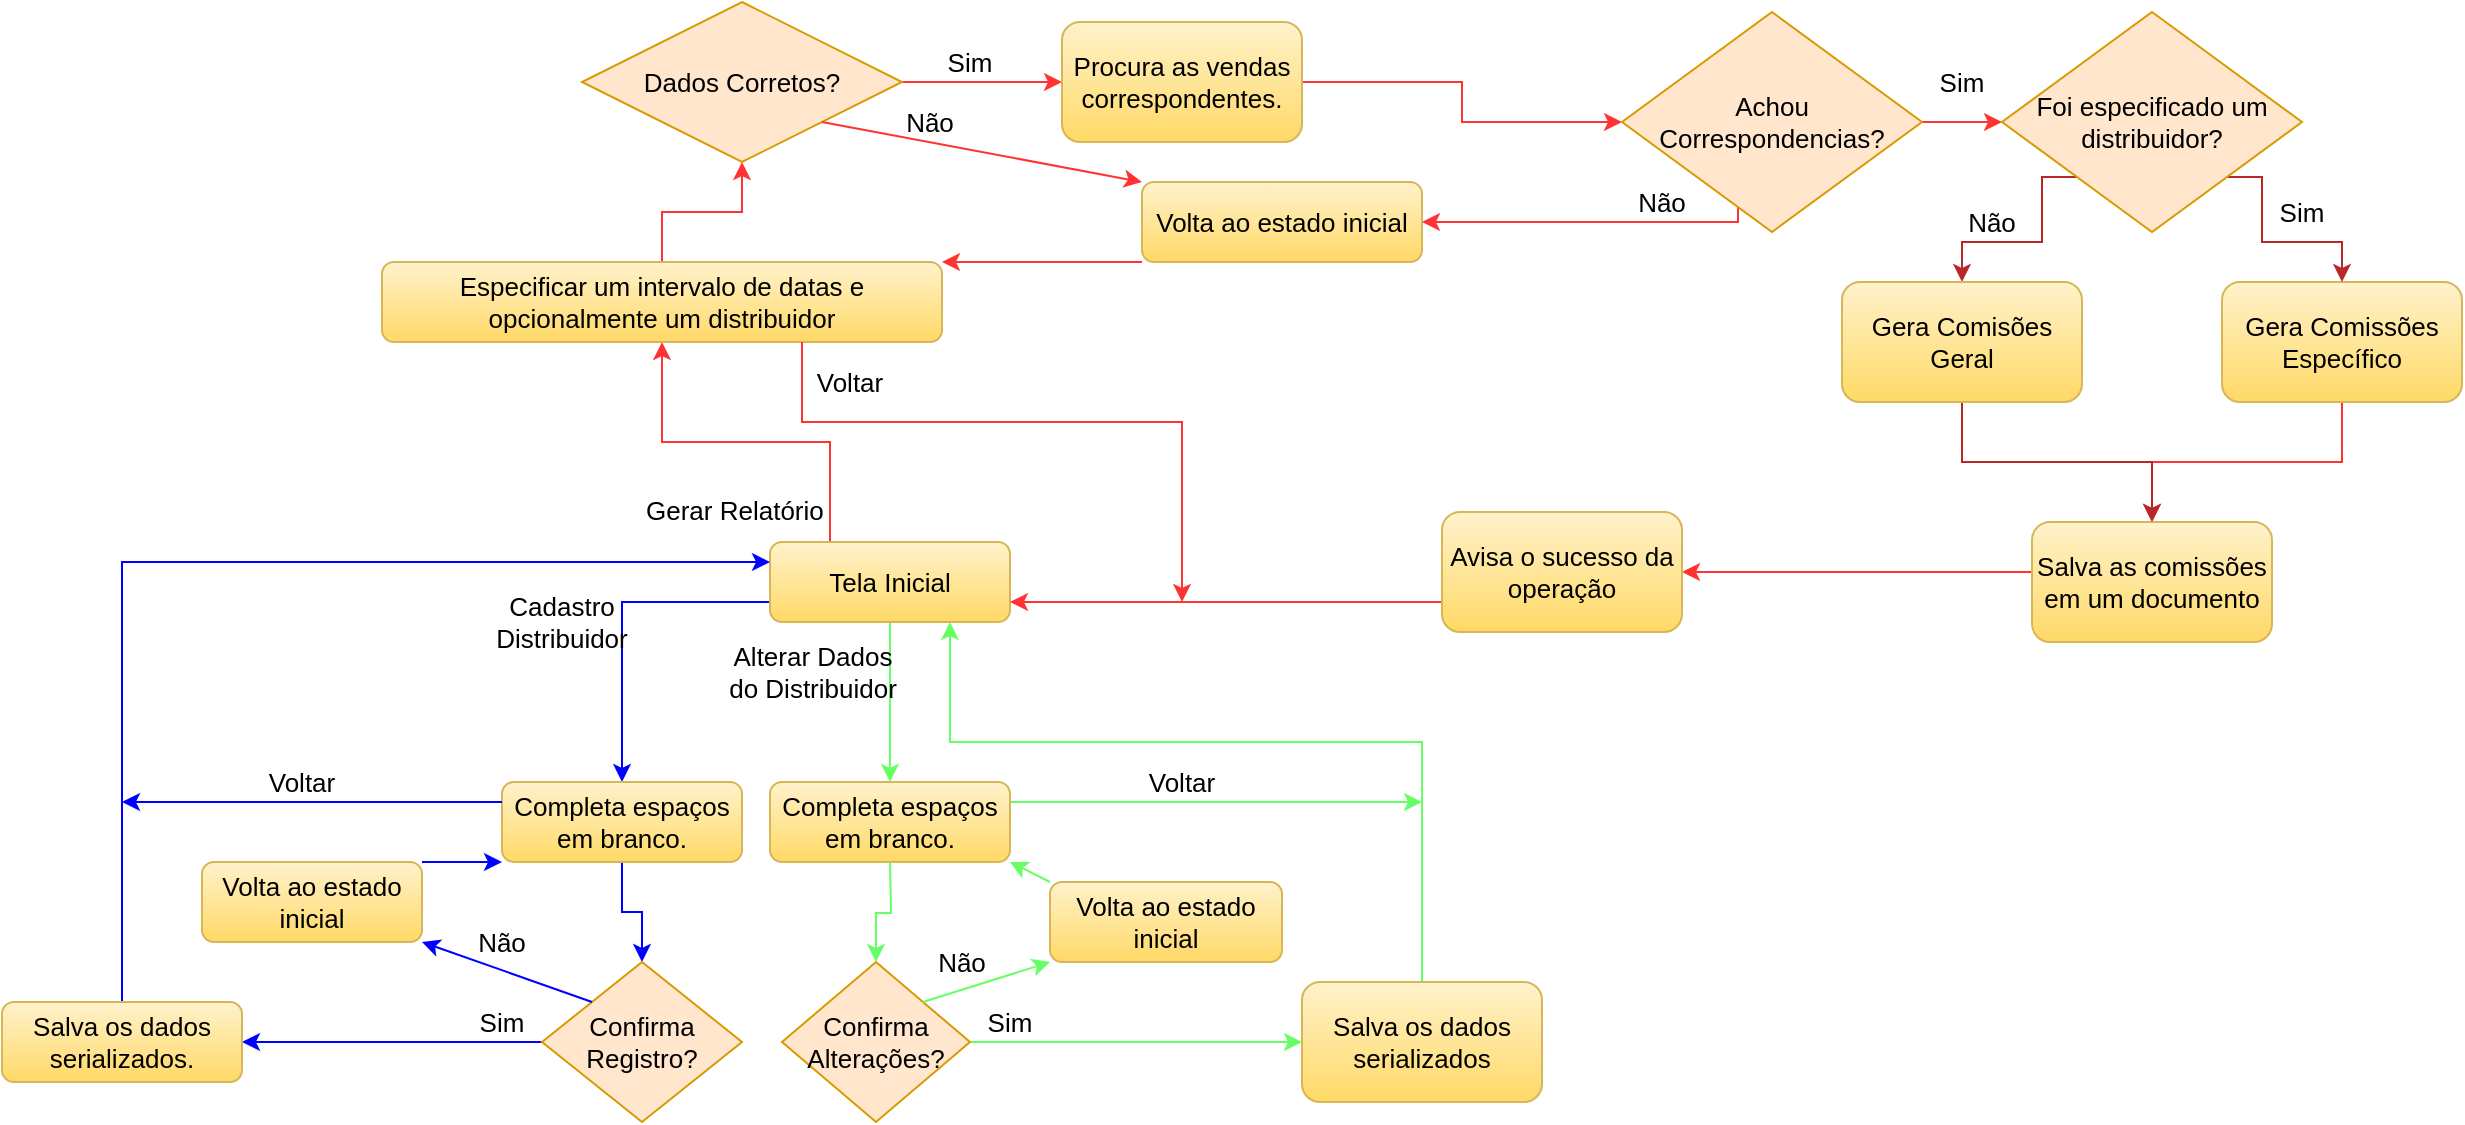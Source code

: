 <mxfile version="12.9.12" type="google"><diagram id="C5RBs43oDa-KdzZeNtuy" name="Page-1"><mxGraphModel dx="742" dy="1662" grid="1" gridSize="10" guides="1" tooltips="1" connect="1" arrows="1" fold="1" page="1" pageScale="1" pageWidth="827" pageHeight="1169" math="0" shadow="0"><root><mxCell id="WIyWlLk6GJQsqaUBKTNV-0"/><mxCell id="WIyWlLk6GJQsqaUBKTNV-1" parent="WIyWlLk6GJQsqaUBKTNV-0"/><mxCell id="YImoCRX8u-OlpmD1seET-1" value="" style="edgeStyle=orthogonalEdgeStyle;rounded=0;orthogonalLoop=1;jettySize=auto;html=1;exitX=0;exitY=0.75;exitDx=0;exitDy=0;strokeColor=#0000FF;fontSize=13;" edge="1" parent="WIyWlLk6GJQsqaUBKTNV-1" source="WIyWlLk6GJQsqaUBKTNV-7" target="YImoCRX8u-OlpmD1seET-0"><mxGeometry relative="1" as="geometry"/></mxCell><mxCell id="YImoCRX8u-OlpmD1seET-22" value="" style="edgeStyle=orthogonalEdgeStyle;rounded=0;orthogonalLoop=1;jettySize=auto;html=1;strokeColor=#66FF66;fontSize=13;" edge="1" parent="WIyWlLk6GJQsqaUBKTNV-1" source="WIyWlLk6GJQsqaUBKTNV-7" target="YImoCRX8u-OlpmD1seET-21"><mxGeometry relative="1" as="geometry"/></mxCell><mxCell id="YImoCRX8u-OlpmD1seET-40" value="" style="edgeStyle=orthogonalEdgeStyle;rounded=0;orthogonalLoop=1;jettySize=auto;html=1;strokeColor=#FF3333;exitX=0.25;exitY=0;exitDx=0;exitDy=0;fontSize=13;" edge="1" parent="WIyWlLk6GJQsqaUBKTNV-1" source="WIyWlLk6GJQsqaUBKTNV-7" target="YImoCRX8u-OlpmD1seET-39"><mxGeometry relative="1" as="geometry"/></mxCell><mxCell id="WIyWlLk6GJQsqaUBKTNV-7" value="Tela Inicial" style="rounded=1;whiteSpace=wrap;html=1;fontSize=13;glass=0;strokeWidth=1;shadow=0;fillColor=#fff2cc;strokeColor=#d6b656;gradientColor=#ffd966;" parent="WIyWlLk6GJQsqaUBKTNV-1" vertex="1"><mxGeometry x="414" y="180" width="120" height="40" as="geometry"/></mxCell><mxCell id="YImoCRX8u-OlpmD1seET-43" value="" style="edgeStyle=orthogonalEdgeStyle;rounded=0;orthogonalLoop=1;jettySize=auto;html=1;strokeColor=#FF3333;entryX=0.5;entryY=1;entryDx=0;entryDy=0;fontSize=13;" edge="1" parent="WIyWlLk6GJQsqaUBKTNV-1" source="YImoCRX8u-OlpmD1seET-39" target="YImoCRX8u-OlpmD1seET-44"><mxGeometry relative="1" as="geometry"><mxPoint x="740" y="110" as="targetPoint"/></mxGeometry></mxCell><mxCell id="YImoCRX8u-OlpmD1seET-39" value="Especificar um intervalo de datas e opcionalmente um distribuidor" style="rounded=1;whiteSpace=wrap;html=1;fontSize=13;glass=0;strokeWidth=1;shadow=0;fillColor=#fff2cc;strokeColor=#d6b656;gradientColor=#ffd966;" vertex="1" parent="WIyWlLk6GJQsqaUBKTNV-1"><mxGeometry x="220" y="40" width="280" height="40" as="geometry"/></mxCell><mxCell id="YImoCRX8u-OlpmD1seET-35" style="edgeStyle=orthogonalEdgeStyle;rounded=0;orthogonalLoop=1;jettySize=auto;html=1;exitX=1;exitY=0.25;exitDx=0;exitDy=0;strokeColor=#66FF66;fontSize=13;" edge="1" parent="WIyWlLk6GJQsqaUBKTNV-1" source="YImoCRX8u-OlpmD1seET-21"><mxGeometry relative="1" as="geometry"><mxPoint x="740" y="310" as="targetPoint"/></mxGeometry></mxCell><mxCell id="YImoCRX8u-OlpmD1seET-21" value="&lt;span style=&quot;font-size: 13px;&quot;&gt;Completa espaços em branco.&lt;/span&gt;" style="rounded=1;whiteSpace=wrap;html=1;fontSize=13;glass=0;strokeWidth=1;shadow=0;fillColor=#fff2cc;strokeColor=#d6b656;gradientColor=#ffd966;" vertex="1" parent="WIyWlLk6GJQsqaUBKTNV-1"><mxGeometry x="414" y="300" width="120" height="40" as="geometry"/></mxCell><mxCell id="YImoCRX8u-OlpmD1seET-4" value="" style="edgeStyle=orthogonalEdgeStyle;rounded=0;orthogonalLoop=1;jettySize=auto;html=1;strokeColor=#0000FF;fontSize=13;" edge="1" parent="WIyWlLk6GJQsqaUBKTNV-1" source="YImoCRX8u-OlpmD1seET-0" target="YImoCRX8u-OlpmD1seET-3"><mxGeometry relative="1" as="geometry"/></mxCell><mxCell id="YImoCRX8u-OlpmD1seET-0" value="Completa espaços em branco." style="rounded=1;whiteSpace=wrap;html=1;fontSize=13;glass=0;strokeWidth=1;shadow=0;fillColor=#fff2cc;strokeColor=#d6b656;gradientColor=#ffd966;" vertex="1" parent="WIyWlLk6GJQsqaUBKTNV-1"><mxGeometry x="280" y="300" width="120" height="40" as="geometry"/></mxCell><mxCell id="YImoCRX8u-OlpmD1seET-2" value="Cadastro Distribuidor" style="text;html=1;strokeColor=none;fillColor=none;align=center;verticalAlign=middle;whiteSpace=wrap;rounded=0;fontSize=13;" vertex="1" parent="WIyWlLk6GJQsqaUBKTNV-1"><mxGeometry x="290" y="210" width="40" height="20" as="geometry"/></mxCell><mxCell id="YImoCRX8u-OlpmD1seET-6" value="" style="edgeStyle=orthogonalEdgeStyle;rounded=0;orthogonalLoop=1;jettySize=auto;html=1;entryX=1;entryY=0.5;entryDx=0;entryDy=0;strokeColor=#0000FF;fontSize=13;" edge="1" parent="WIyWlLk6GJQsqaUBKTNV-1" source="YImoCRX8u-OlpmD1seET-3" target="YImoCRX8u-OlpmD1seET-7"><mxGeometry relative="1" as="geometry"><mxPoint x="110" y="430" as="targetPoint"/></mxGeometry></mxCell><mxCell id="YImoCRX8u-OlpmD1seET-3" value="Confirma Registro?" style="rhombus;whiteSpace=wrap;html=1;fillColor=#ffe6cc;strokeColor=#d79b00;fontSize=13;" vertex="1" parent="WIyWlLk6GJQsqaUBKTNV-1"><mxGeometry x="300" y="390" width="100" height="80" as="geometry"/></mxCell><mxCell id="YImoCRX8u-OlpmD1seET-18" value="" style="edgeStyle=orthogonalEdgeStyle;rounded=0;orthogonalLoop=1;jettySize=auto;html=1;entryX=0;entryY=0.25;entryDx=0;entryDy=0;strokeColor=#0000FF;fontSize=13;" edge="1" parent="WIyWlLk6GJQsqaUBKTNV-1" source="YImoCRX8u-OlpmD1seET-7" target="WIyWlLk6GJQsqaUBKTNV-7"><mxGeometry relative="1" as="geometry"><mxPoint x="90" y="180" as="targetPoint"/><Array as="points"><mxPoint x="90" y="190"/></Array></mxGeometry></mxCell><mxCell id="YImoCRX8u-OlpmD1seET-7" value="Salva os dados serializados." style="rounded=1;whiteSpace=wrap;html=1;fontSize=13;glass=0;strokeWidth=1;shadow=0;fillColor=#fff2cc;strokeColor=#d6b656;gradientColor=#ffd966;" vertex="1" parent="WIyWlLk6GJQsqaUBKTNV-1"><mxGeometry x="30" y="410" width="120" height="40" as="geometry"/></mxCell><mxCell id="YImoCRX8u-OlpmD1seET-8" value="Sim" style="text;html=1;strokeColor=none;fillColor=none;align=center;verticalAlign=middle;whiteSpace=wrap;rounded=0;fontSize=13;" vertex="1" parent="WIyWlLk6GJQsqaUBKTNV-1"><mxGeometry x="260" y="410" width="40" height="20" as="geometry"/></mxCell><mxCell id="YImoCRX8u-OlpmD1seET-12" value="" style="endArrow=classic;html=1;exitX=0;exitY=0;exitDx=0;exitDy=0;entryX=1;entryY=1;entryDx=0;entryDy=0;strokeColor=#0000FF;fontSize=13;" edge="1" parent="WIyWlLk6GJQsqaUBKTNV-1" source="YImoCRX8u-OlpmD1seET-3" target="YImoCRX8u-OlpmD1seET-13"><mxGeometry width="50" height="50" relative="1" as="geometry"><mxPoint x="340" y="400" as="sourcePoint"/><mxPoint x="240" y="350" as="targetPoint"/></mxGeometry></mxCell><mxCell id="YImoCRX8u-OlpmD1seET-13" value="Volta ao estado inicial" style="rounded=1;whiteSpace=wrap;html=1;fillColor=#fff2cc;strokeColor=#d6b656;gradientColor=#ffd966;fontSize=13;" vertex="1" parent="WIyWlLk6GJQsqaUBKTNV-1"><mxGeometry x="130" y="340" width="110" height="40" as="geometry"/></mxCell><mxCell id="YImoCRX8u-OlpmD1seET-14" value="Não" style="text;html=1;strokeColor=none;fillColor=none;align=center;verticalAlign=middle;whiteSpace=wrap;rounded=0;fontSize=13;" vertex="1" parent="WIyWlLk6GJQsqaUBKTNV-1"><mxGeometry x="260" y="370" width="40" height="20" as="geometry"/></mxCell><mxCell id="YImoCRX8u-OlpmD1seET-19" value="" style="endArrow=classic;html=1;exitX=0;exitY=0.25;exitDx=0;exitDy=0;strokeColor=#0000FF;fontSize=13;" edge="1" parent="WIyWlLk6GJQsqaUBKTNV-1" source="YImoCRX8u-OlpmD1seET-0"><mxGeometry width="50" height="50" relative="1" as="geometry"><mxPoint x="340" y="400" as="sourcePoint"/><mxPoint x="90" y="310" as="targetPoint"/></mxGeometry></mxCell><mxCell id="YImoCRX8u-OlpmD1seET-20" value="Voltar" style="text;html=1;strokeColor=none;fillColor=none;align=center;verticalAlign=middle;whiteSpace=wrap;rounded=0;fontSize=13;" vertex="1" parent="WIyWlLk6GJQsqaUBKTNV-1"><mxGeometry x="160" y="290" width="40" height="20" as="geometry"/></mxCell><mxCell id="YImoCRX8u-OlpmD1seET-23" value="Alterar Dados &lt;br style=&quot;font-size: 13px;&quot;&gt;do Distribuidor" style="text;html=1;align=center;verticalAlign=middle;resizable=0;points=[];autosize=1;fontSize=13;" vertex="1" parent="WIyWlLk6GJQsqaUBKTNV-1"><mxGeometry x="385" y="225" width="100" height="40" as="geometry"/></mxCell><mxCell id="YImoCRX8u-OlpmD1seET-24" value="" style="edgeStyle=orthogonalEdgeStyle;rounded=0;orthogonalLoop=1;jettySize=auto;html=1;strokeColor=#66FF66;fontSize=13;" edge="1" parent="WIyWlLk6GJQsqaUBKTNV-1" target="YImoCRX8u-OlpmD1seET-25"><mxGeometry relative="1" as="geometry"><mxPoint x="474" y="340" as="sourcePoint"/></mxGeometry></mxCell><mxCell id="YImoCRX8u-OlpmD1seET-31" value="" style="edgeStyle=orthogonalEdgeStyle;rounded=0;orthogonalLoop=1;jettySize=auto;html=1;entryX=0;entryY=0.5;entryDx=0;entryDy=0;strokeColor=#66FF66;fontSize=13;" edge="1" parent="WIyWlLk6GJQsqaUBKTNV-1" source="YImoCRX8u-OlpmD1seET-25" target="YImoCRX8u-OlpmD1seET-32"><mxGeometry relative="1" as="geometry"><mxPoint x="594" y="430" as="targetPoint"/></mxGeometry></mxCell><mxCell id="YImoCRX8u-OlpmD1seET-25" value="Confirma Alterações?" style="rhombus;whiteSpace=wrap;html=1;fillColor=#ffe6cc;strokeColor=#d79b00;fontSize=13;" vertex="1" parent="WIyWlLk6GJQsqaUBKTNV-1"><mxGeometry x="420" y="390" width="94" height="80" as="geometry"/></mxCell><mxCell id="YImoCRX8u-OlpmD1seET-26" value="" style="endArrow=classic;html=1;exitX=1;exitY=0;exitDx=0;exitDy=0;entryX=0;entryY=1;entryDx=0;entryDy=0;strokeColor=#66FF66;fontSize=13;" edge="1" parent="WIyWlLk6GJQsqaUBKTNV-1" target="YImoCRX8u-OlpmD1seET-28" source="YImoCRX8u-OlpmD1seET-25"><mxGeometry width="50" height="50" relative="1" as="geometry"><mxPoint x="514" y="400" as="sourcePoint"/><mxPoint x="604" y="360" as="targetPoint"/></mxGeometry></mxCell><mxCell id="YImoCRX8u-OlpmD1seET-28" value="Volta ao estado inicial" style="rounded=1;whiteSpace=wrap;html=1;fillColor=#fff2cc;strokeColor=#d6b656;gradientColor=#ffd966;fontSize=13;" vertex="1" parent="WIyWlLk6GJQsqaUBKTNV-1"><mxGeometry x="554" y="350" width="116" height="40" as="geometry"/></mxCell><mxCell id="YImoCRX8u-OlpmD1seET-29" value="Não" style="text;html=1;strokeColor=none;fillColor=none;align=center;verticalAlign=middle;whiteSpace=wrap;rounded=0;fontSize=13;" vertex="1" parent="WIyWlLk6GJQsqaUBKTNV-1"><mxGeometry x="490" y="380" width="40" height="20" as="geometry"/></mxCell><mxCell id="YImoCRX8u-OlpmD1seET-34" value="" style="edgeStyle=orthogonalEdgeStyle;rounded=0;orthogonalLoop=1;jettySize=auto;html=1;entryX=0.75;entryY=1;entryDx=0;entryDy=0;strokeColor=#66FF66;fontSize=13;" edge="1" parent="WIyWlLk6GJQsqaUBKTNV-1" source="YImoCRX8u-OlpmD1seET-32" target="WIyWlLk6GJQsqaUBKTNV-7"><mxGeometry relative="1" as="geometry"><mxPoint x="740" y="200" as="targetPoint"/><Array as="points"><mxPoint x="740" y="280"/><mxPoint x="504" y="280"/></Array></mxGeometry></mxCell><mxCell id="YImoCRX8u-OlpmD1seET-32" value="Salva os dados serializados" style="rounded=1;whiteSpace=wrap;html=1;fillColor=#fff2cc;strokeColor=#d6b656;gradientColor=#ffd966;fontSize=13;" vertex="1" parent="WIyWlLk6GJQsqaUBKTNV-1"><mxGeometry x="680" y="400" width="120" height="60" as="geometry"/></mxCell><mxCell id="YImoCRX8u-OlpmD1seET-36" value="Sim" style="text;html=1;strokeColor=none;fillColor=none;align=center;verticalAlign=middle;whiteSpace=wrap;rounded=0;fontSize=13;" vertex="1" parent="WIyWlLk6GJQsqaUBKTNV-1"><mxGeometry x="514" y="410" width="40" height="20" as="geometry"/></mxCell><mxCell id="YImoCRX8u-OlpmD1seET-38" value="Voltar" style="text;html=1;strokeColor=none;fillColor=none;align=center;verticalAlign=middle;whiteSpace=wrap;rounded=0;fontSize=13;" vertex="1" parent="WIyWlLk6GJQsqaUBKTNV-1"><mxGeometry x="600" y="290" width="40" height="20" as="geometry"/></mxCell><mxCell id="YImoCRX8u-OlpmD1seET-41" value="&lt;meta http-equiv=&quot;content-type&quot; content=&quot;text/html; charset=utf-8&quot; style=&quot;font-size: 13px;&quot;&gt;&lt;span style=&quot;font-family: Helvetica; font-size: 13px; font-style: normal; font-variant-ligatures: normal; font-variant-caps: normal; font-weight: 400; letter-spacing: normal; orphans: 2; text-align: center; text-indent: 0px; text-transform: none; widows: 2; word-spacing: 0px; -webkit-text-stroke-width: 0px; text-decoration-style: initial; text-decoration-color: initial; float: none; display: inline !important;&quot;&gt;Gerar Relatório&lt;/span&gt;" style="text;whiteSpace=wrap;html=1;fontSize=13;" vertex="1" parent="WIyWlLk6GJQsqaUBKTNV-1"><mxGeometry x="350" y="150" width="100" height="30" as="geometry"/></mxCell><mxCell id="YImoCRX8u-OlpmD1seET-48" value="" style="edgeStyle=orthogonalEdgeStyle;rounded=0;orthogonalLoop=1;jettySize=auto;html=1;strokeColor=#FF3333;entryX=0;entryY=0.5;entryDx=0;entryDy=0;fontSize=13;" edge="1" parent="WIyWlLk6GJQsqaUBKTNV-1" source="YImoCRX8u-OlpmD1seET-44" target="YImoCRX8u-OlpmD1seET-49"><mxGeometry relative="1" as="geometry"><mxPoint x="720" y="-30" as="targetPoint"/></mxGeometry></mxCell><mxCell id="YImoCRX8u-OlpmD1seET-44" value="Dados Corretos?" style="rhombus;whiteSpace=wrap;html=1;fillColor=#ffe6cc;strokeColor=#d79b00;fontSize=13;" vertex="1" parent="WIyWlLk6GJQsqaUBKTNV-1"><mxGeometry x="320" y="-90" width="160" height="80" as="geometry"/></mxCell><mxCell id="YImoCRX8u-OlpmD1seET-59" value="" style="edgeStyle=orthogonalEdgeStyle;rounded=0;orthogonalLoop=1;jettySize=auto;html=1;strokeColor=#FF3333;entryX=0;entryY=0.5;entryDx=0;entryDy=0;fontSize=13;" edge="1" parent="WIyWlLk6GJQsqaUBKTNV-1" source="YImoCRX8u-OlpmD1seET-49" target="YImoCRX8u-OlpmD1seET-61"><mxGeometry relative="1" as="geometry"><mxPoint x="860" y="-30" as="targetPoint"/></mxGeometry></mxCell><mxCell id="YImoCRX8u-OlpmD1seET-49" value="Procura as vendas correspondentes." style="rounded=1;whiteSpace=wrap;html=1;fillColor=#fff2cc;strokeColor=#d6b656;gradientColor=#ffd966;fontSize=13;" vertex="1" parent="WIyWlLk6GJQsqaUBKTNV-1"><mxGeometry x="560" y="-80" width="120" height="60" as="geometry"/></mxCell><mxCell id="YImoCRX8u-OlpmD1seET-84" style="edgeStyle=orthogonalEdgeStyle;rounded=0;orthogonalLoop=1;jettySize=auto;html=1;exitX=0.75;exitY=1;exitDx=0;exitDy=0;strokeColor=#FF3333;fontSize=13;" edge="1" parent="WIyWlLk6GJQsqaUBKTNV-1" source="YImoCRX8u-OlpmD1seET-39"><mxGeometry relative="1" as="geometry"><mxPoint x="620" y="210" as="targetPoint"/><Array as="points"><mxPoint x="430" y="120"/><mxPoint x="620" y="120"/></Array></mxGeometry></mxCell><mxCell id="YImoCRX8u-OlpmD1seET-51" value="Volta ao estado inicial" style="rounded=1;whiteSpace=wrap;html=1;fillColor=#fff2cc;strokeColor=#d6b656;gradientColor=#ffd966;fontSize=13;" vertex="1" parent="WIyWlLk6GJQsqaUBKTNV-1"><mxGeometry x="600" width="140" height="40" as="geometry"/></mxCell><mxCell id="YImoCRX8u-OlpmD1seET-54" value="" style="endArrow=classic;html=1;strokeColor=#FF3333;exitX=1;exitY=1;exitDx=0;exitDy=0;entryX=0;entryY=0;entryDx=0;entryDy=0;fontSize=13;" edge="1" parent="WIyWlLk6GJQsqaUBKTNV-1" source="YImoCRX8u-OlpmD1seET-44" target="YImoCRX8u-OlpmD1seET-51"><mxGeometry width="50" height="50" relative="1" as="geometry"><mxPoint x="610" y="200" as="sourcePoint"/><mxPoint x="660" y="150" as="targetPoint"/></mxGeometry></mxCell><mxCell id="YImoCRX8u-OlpmD1seET-55" value="" style="endArrow=classic;html=1;strokeColor=#0000FF;exitX=1;exitY=0;exitDx=0;exitDy=0;entryX=0;entryY=1;entryDx=0;entryDy=0;fontSize=13;" edge="1" parent="WIyWlLk6GJQsqaUBKTNV-1" source="YImoCRX8u-OlpmD1seET-13" target="YImoCRX8u-OlpmD1seET-0"><mxGeometry width="50" height="50" relative="1" as="geometry"><mxPoint x="500" y="300" as="sourcePoint"/><mxPoint x="550" y="250" as="targetPoint"/></mxGeometry></mxCell><mxCell id="YImoCRX8u-OlpmD1seET-56" value="" style="endArrow=classic;html=1;strokeColor=#66FF66;exitX=0;exitY=0;exitDx=0;exitDy=0;entryX=1;entryY=1;entryDx=0;entryDy=0;fontSize=13;" edge="1" parent="WIyWlLk6GJQsqaUBKTNV-1" source="YImoCRX8u-OlpmD1seET-28" target="YImoCRX8u-OlpmD1seET-21"><mxGeometry width="50" height="50" relative="1" as="geometry"><mxPoint x="500" y="300" as="sourcePoint"/><mxPoint x="550" y="250" as="targetPoint"/></mxGeometry></mxCell><mxCell id="YImoCRX8u-OlpmD1seET-57" value="" style="endArrow=classic;html=1;strokeColor=#FF3333;exitX=0;exitY=1;exitDx=0;exitDy=0;entryX=1;entryY=0;entryDx=0;entryDy=0;fontSize=13;" edge="1" parent="WIyWlLk6GJQsqaUBKTNV-1" source="YImoCRX8u-OlpmD1seET-51" target="YImoCRX8u-OlpmD1seET-39"><mxGeometry width="50" height="50" relative="1" as="geometry"><mxPoint x="550" y="140" as="sourcePoint"/><mxPoint x="600" y="90" as="targetPoint"/></mxGeometry></mxCell><mxCell id="YImoCRX8u-OlpmD1seET-62" style="edgeStyle=orthogonalEdgeStyle;rounded=0;orthogonalLoop=1;jettySize=auto;html=1;exitX=0;exitY=1;exitDx=0;exitDy=0;entryX=1;entryY=0.5;entryDx=0;entryDy=0;strokeColor=#FF3333;fontSize=13;" edge="1" parent="WIyWlLk6GJQsqaUBKTNV-1" source="YImoCRX8u-OlpmD1seET-61" target="YImoCRX8u-OlpmD1seET-51"><mxGeometry relative="1" as="geometry"><Array as="points"><mxPoint x="898" y="20"/></Array></mxGeometry></mxCell><mxCell id="YImoCRX8u-OlpmD1seET-69" value="" style="edgeStyle=orthogonalEdgeStyle;rounded=0;orthogonalLoop=1;jettySize=auto;html=1;strokeColor=#FF3333;fontSize=13;" edge="1" parent="WIyWlLk6GJQsqaUBKTNV-1" source="YImoCRX8u-OlpmD1seET-61"><mxGeometry relative="1" as="geometry"><mxPoint x="1030" y="-30" as="targetPoint"/></mxGeometry></mxCell><mxCell id="YImoCRX8u-OlpmD1seET-61" value="Achou Correspondencias?" style="rhombus;whiteSpace=wrap;html=1;fillColor=#ffe6cc;strokeColor=#d79b00;fontSize=13;" vertex="1" parent="WIyWlLk6GJQsqaUBKTNV-1"><mxGeometry x="840" y="-85" width="150" height="110" as="geometry"/></mxCell><mxCell id="YImoCRX8u-OlpmD1seET-66" value="Sim" style="text;html=1;strokeColor=none;fillColor=none;align=center;verticalAlign=middle;whiteSpace=wrap;rounded=0;fontSize=13;" vertex="1" parent="WIyWlLk6GJQsqaUBKTNV-1"><mxGeometry x="494" y="-70" width="40" height="20" as="geometry"/></mxCell><mxCell id="YImoCRX8u-OlpmD1seET-67" value="Sim" style="text;html=1;strokeColor=none;fillColor=none;align=center;verticalAlign=middle;whiteSpace=wrap;rounded=0;fontSize=13;" vertex="1" parent="WIyWlLk6GJQsqaUBKTNV-1"><mxGeometry x="990" y="-60" width="40" height="20" as="geometry"/></mxCell><mxCell id="YImoCRX8u-OlpmD1seET-72" value="" style="edgeStyle=orthogonalEdgeStyle;rounded=0;orthogonalLoop=1;jettySize=auto;html=1;strokeColor=#FF3333;fontSize=13;" edge="1" parent="WIyWlLk6GJQsqaUBKTNV-1" source="YImoCRX8u-OlpmD1seET-70" target="YImoCRX8u-OlpmD1seET-71"><mxGeometry relative="1" as="geometry"/></mxCell><mxCell id="YImoCRX8u-OlpmD1seET-70" value="&lt;div&gt;Gera Comissões&lt;/div&gt;&lt;div&gt;Específico&lt;br&gt;&lt;/div&gt;" style="rounded=1;whiteSpace=wrap;html=1;fillColor=#fff2cc;strokeColor=#d6b656;gradientColor=#ffd966;fontSize=13;" vertex="1" parent="WIyWlLk6GJQsqaUBKTNV-1"><mxGeometry x="1140" y="50" width="120" height="60" as="geometry"/></mxCell><mxCell id="YImoCRX8u-OlpmD1seET-74" value="" style="edgeStyle=orthogonalEdgeStyle;rounded=0;orthogonalLoop=1;jettySize=auto;html=1;strokeColor=#FF3333;fontSize=13;" edge="1" parent="WIyWlLk6GJQsqaUBKTNV-1" source="YImoCRX8u-OlpmD1seET-71" target="YImoCRX8u-OlpmD1seET-73"><mxGeometry relative="1" as="geometry"><Array as="points"><mxPoint x="980" y="195"/><mxPoint x="980" y="195"/></Array></mxGeometry></mxCell><mxCell id="YImoCRX8u-OlpmD1seET-71" value="Salva as comissões em um documento" style="rounded=1;whiteSpace=wrap;html=1;fillColor=#fff2cc;strokeColor=#d6b656;gradientColor=#ffd966;fontSize=13;" vertex="1" parent="WIyWlLk6GJQsqaUBKTNV-1"><mxGeometry x="1045" y="170" width="120" height="60" as="geometry"/></mxCell><mxCell id="YImoCRX8u-OlpmD1seET-76" value="" style="edgeStyle=orthogonalEdgeStyle;rounded=0;orthogonalLoop=1;jettySize=auto;html=1;strokeColor=#FF3333;entryX=1;entryY=0.75;entryDx=0;entryDy=0;exitX=0;exitY=0.75;exitDx=0;exitDy=0;fontSize=13;" edge="1" parent="WIyWlLk6GJQsqaUBKTNV-1" source="YImoCRX8u-OlpmD1seET-73" target="WIyWlLk6GJQsqaUBKTNV-7"><mxGeometry relative="1" as="geometry"><mxPoint x="630" y="190" as="targetPoint"/></mxGeometry></mxCell><mxCell id="YImoCRX8u-OlpmD1seET-73" value="Avisa o sucesso da operação" style="rounded=1;whiteSpace=wrap;html=1;fillColor=#fff2cc;strokeColor=#d6b656;gradientColor=#ffd966;fontSize=13;" vertex="1" parent="WIyWlLk6GJQsqaUBKTNV-1"><mxGeometry x="750" y="165" width="120" height="60" as="geometry"/></mxCell><mxCell id="YImoCRX8u-OlpmD1seET-85" value="Voltar" style="text;html=1;strokeColor=none;fillColor=none;align=center;verticalAlign=middle;whiteSpace=wrap;rounded=0;fontSize=13;" vertex="1" parent="WIyWlLk6GJQsqaUBKTNV-1"><mxGeometry x="434" y="90" width="40" height="20" as="geometry"/></mxCell><mxCell id="PhMxXoo9Cnz9s3-QpTZN-3" style="edgeStyle=orthogonalEdgeStyle;rounded=0;orthogonalLoop=1;jettySize=auto;html=1;exitX=0;exitY=1;exitDx=0;exitDy=0;entryX=0.5;entryY=0;entryDx=0;entryDy=0;fillColor=#f8cecc;strokeColor=#B82828;" edge="1" parent="WIyWlLk6GJQsqaUBKTNV-1" source="PhMxXoo9Cnz9s3-QpTZN-0" target="PhMxXoo9Cnz9s3-QpTZN-2"><mxGeometry relative="1" as="geometry"><Array as="points"><mxPoint x="1050" y="-2"/><mxPoint x="1050" y="30"/><mxPoint x="1010" y="30"/></Array></mxGeometry></mxCell><mxCell id="PhMxXoo9Cnz9s3-QpTZN-4" style="edgeStyle=orthogonalEdgeStyle;rounded=0;orthogonalLoop=1;jettySize=auto;html=1;exitX=1;exitY=1;exitDx=0;exitDy=0;entryX=0.5;entryY=0;entryDx=0;entryDy=0;fillColor=#f8cecc;strokeColor=#B82828;" edge="1" parent="WIyWlLk6GJQsqaUBKTNV-1" source="PhMxXoo9Cnz9s3-QpTZN-0" target="YImoCRX8u-OlpmD1seET-70"><mxGeometry relative="1" as="geometry"><Array as="points"><mxPoint x="1160" y="-2"/><mxPoint x="1160" y="30"/><mxPoint x="1200" y="30"/></Array></mxGeometry></mxCell><mxCell id="PhMxXoo9Cnz9s3-QpTZN-0" value="Foi especificado um distribuidor?" style="rhombus;whiteSpace=wrap;html=1;fillColor=#ffe6cc;strokeColor=#d79b00;fontSize=13;" vertex="1" parent="WIyWlLk6GJQsqaUBKTNV-1"><mxGeometry x="1030" y="-85" width="150" height="110" as="geometry"/></mxCell><mxCell id="PhMxXoo9Cnz9s3-QpTZN-5" style="edgeStyle=orthogonalEdgeStyle;rounded=0;orthogonalLoop=1;jettySize=auto;html=1;strokeColor=#B82828;entryX=0.5;entryY=0;entryDx=0;entryDy=0;" edge="1" parent="WIyWlLk6GJQsqaUBKTNV-1" source="PhMxXoo9Cnz9s3-QpTZN-2" target="YImoCRX8u-OlpmD1seET-71"><mxGeometry relative="1" as="geometry"><mxPoint x="1110" y="150" as="targetPoint"/></mxGeometry></mxCell><mxCell id="PhMxXoo9Cnz9s3-QpTZN-2" value="Gera Comisões Geral" style="rounded=1;whiteSpace=wrap;html=1;fillColor=#fff2cc;strokeColor=#d6b656;gradientColor=#ffd966;fontSize=13;" vertex="1" parent="WIyWlLk6GJQsqaUBKTNV-1"><mxGeometry x="950" y="50" width="120" height="60" as="geometry"/></mxCell><mxCell id="PhMxXoo9Cnz9s3-QpTZN-6" value="Não" style="text;html=1;strokeColor=none;fillColor=none;align=center;verticalAlign=middle;whiteSpace=wrap;rounded=0;fontSize=13;" vertex="1" parent="WIyWlLk6GJQsqaUBKTNV-1"><mxGeometry x="474" y="-40" width="40" height="20" as="geometry"/></mxCell><mxCell id="YImoCRX8u-OlpmD1seET-116" value="Não" style="text;html=1;strokeColor=none;fillColor=none;align=center;verticalAlign=middle;whiteSpace=wrap;rounded=0;fontSize=13;" vertex="1" parent="WIyWlLk6GJQsqaUBKTNV-1"><mxGeometry x="840" width="40" height="20" as="geometry"/></mxCell><mxCell id="YImoCRX8u-OlpmD1seET-117" value="Não" style="text;html=1;strokeColor=none;fillColor=none;align=center;verticalAlign=middle;whiteSpace=wrap;rounded=0;fontSize=13;" vertex="1" parent="WIyWlLk6GJQsqaUBKTNV-1"><mxGeometry x="1005" y="10" width="40" height="20" as="geometry"/></mxCell><mxCell id="YImoCRX8u-OlpmD1seET-118" value="Sim" style="text;html=1;strokeColor=none;fillColor=none;align=center;verticalAlign=middle;whiteSpace=wrap;rounded=0;fontSize=13;" vertex="1" parent="WIyWlLk6GJQsqaUBKTNV-1"><mxGeometry x="1160" y="5" width="40" height="20" as="geometry"/></mxCell></root></mxGraphModel></diagram></mxfile>